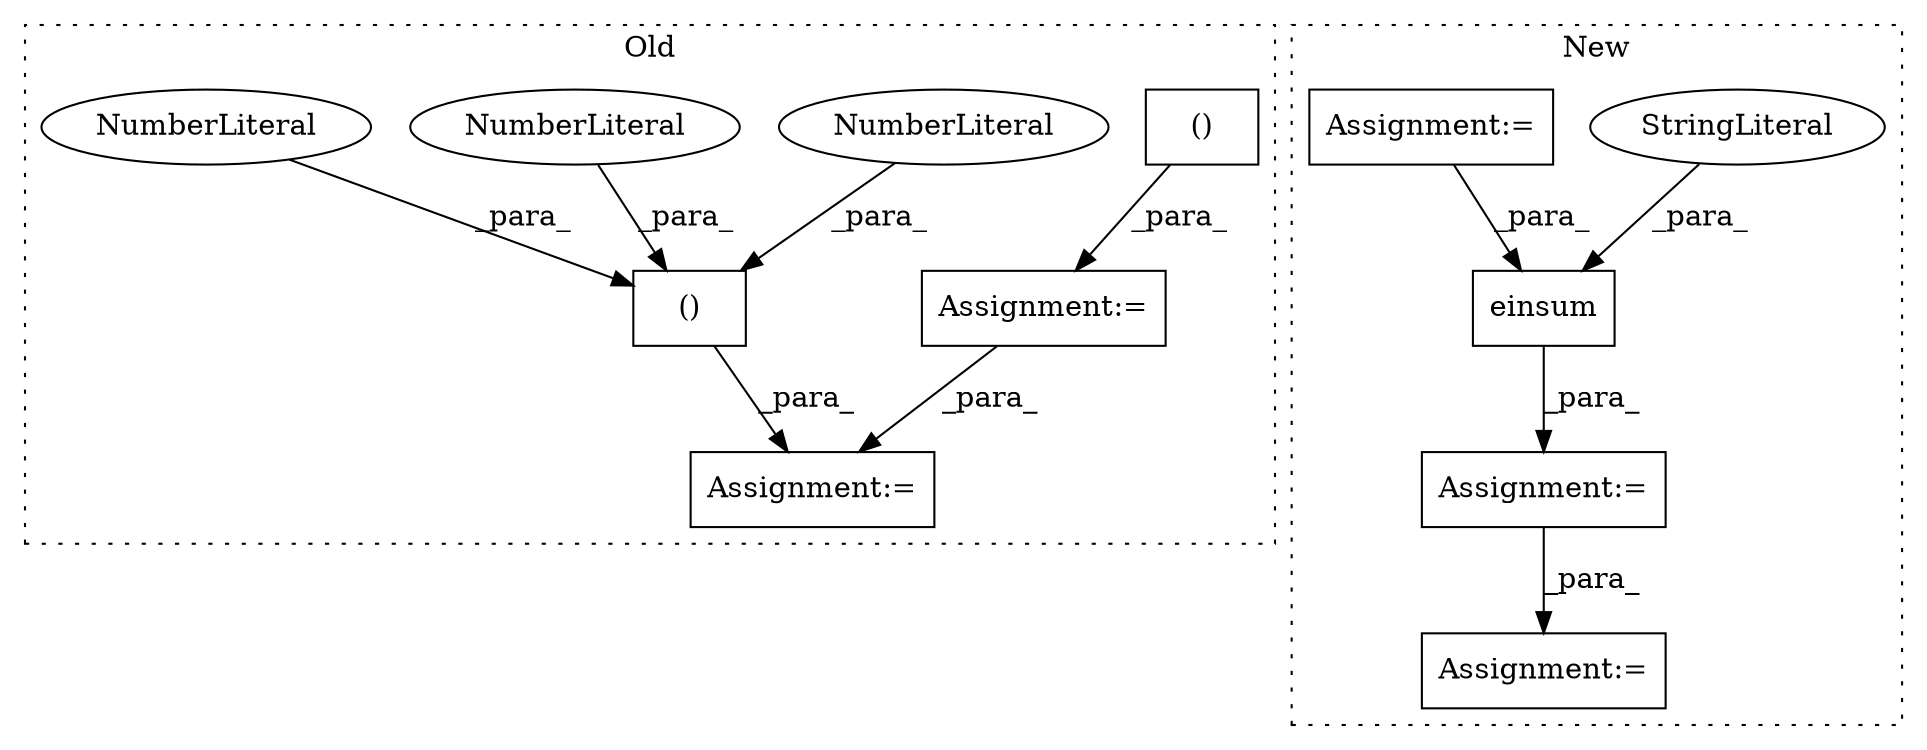 digraph G {
subgraph cluster0 {
1 [label="()" a="106" s="1668" l="29" shape="box"];
5 [label="Assignment:=" a="7" s="1616" l="1" shape="box"];
6 [label="Assignment:=" a="7" s="1388" l="1" shape="box"];
9 [label="()" a="106" s="1406" l="50" shape="box"];
10 [label="NumberLiteral" a="34" s="1696" l="1" shape="ellipse"];
11 [label="NumberLiteral" a="34" s="1668" l="1" shape="ellipse"];
12 [label="NumberLiteral" a="34" s="1682" l="1" shape="ellipse"];
label = "Old";
style="dotted";
}
subgraph cluster1 {
2 [label="einsum" a="32" s="1976,2009" l="7,1" shape="box"];
3 [label="StringLiteral" a="45" s="1983" l="14" shape="ellipse"];
4 [label="Assignment:=" a="7" s="1969" l="1" shape="box"];
7 [label="Assignment:=" a="7" s="2023" l="1" shape="box"];
8 [label="Assignment:=" a="7" s="1904" l="1" shape="box"];
label = "New";
style="dotted";
}
1 -> 5 [label="_para_"];
2 -> 4 [label="_para_"];
3 -> 2 [label="_para_"];
4 -> 7 [label="_para_"];
6 -> 5 [label="_para_"];
8 -> 2 [label="_para_"];
9 -> 6 [label="_para_"];
10 -> 1 [label="_para_"];
11 -> 1 [label="_para_"];
12 -> 1 [label="_para_"];
}